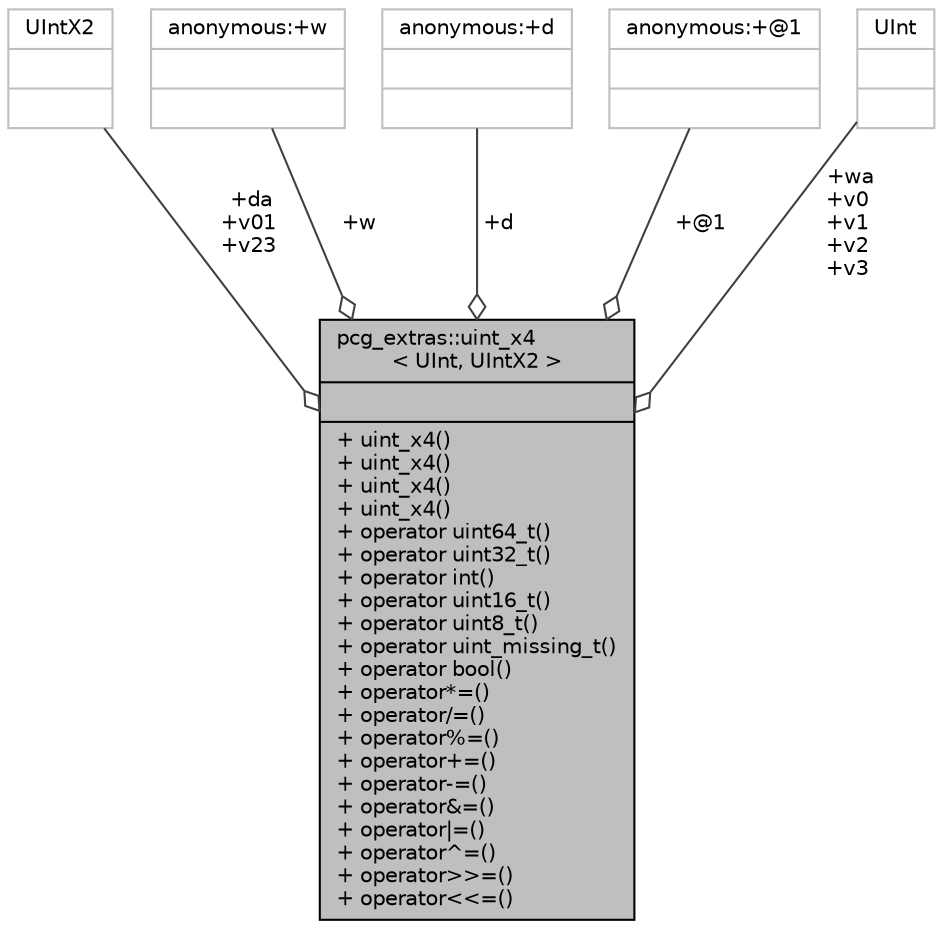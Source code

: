 digraph "pcg_extras::uint_x4&lt; UInt, UIntX2 &gt;"
{
 // LATEX_PDF_SIZE
  edge [fontname="Helvetica",fontsize="10",labelfontname="Helvetica",labelfontsize="10"];
  node [fontname="Helvetica",fontsize="10",shape=record];
  Node1 [label="{pcg_extras::uint_x4\l\< UInt, UIntX2 \>\n||+ uint_x4()\l+ uint_x4()\l+ uint_x4()\l+ uint_x4()\l+ operator uint64_t()\l+ operator uint32_t()\l+ operator int()\l+ operator uint16_t()\l+ operator uint8_t()\l+ operator uint_missing_t()\l+ operator bool()\l+ operator*=()\l+ operator/=()\l+ operator%=()\l+ operator+=()\l+ operator-=()\l+ operator&=()\l+ operator\|=()\l+ operator^=()\l+ operator\>\>=()\l+ operator\<\<=()\l}",height=0.2,width=0.4,color="black", fillcolor="grey75", style="filled", fontcolor="black",tooltip=" "];
  Node2 -> Node1 [color="grey25",fontsize="10",style="solid",label=" +da\n+v01\n+v23" ,arrowhead="odiamond",fontname="Helvetica"];
  Node2 [label="{UIntX2\n||}",height=0.2,width=0.4,color="grey75", fillcolor="white", style="filled",tooltip=" "];
  Node3 -> Node1 [color="grey25",fontsize="10",style="solid",label=" +w" ,arrowhead="odiamond",fontname="Helvetica"];
  Node3 [label="{anonymous:+w\n||}",height=0.2,width=0.4,color="grey75", fillcolor="white", style="filled",tooltip=" "];
  Node4 -> Node1 [color="grey25",fontsize="10",style="solid",label=" +d" ,arrowhead="odiamond",fontname="Helvetica"];
  Node4 [label="{anonymous:+d\n||}",height=0.2,width=0.4,color="grey75", fillcolor="white", style="filled",tooltip=" "];
  Node5 -> Node1 [color="grey25",fontsize="10",style="solid",label=" +@1" ,arrowhead="odiamond",fontname="Helvetica"];
  Node5 [label="{anonymous:+@1\n||}",height=0.2,width=0.4,color="grey75", fillcolor="white", style="filled",tooltip=" "];
  Node6 -> Node1 [color="grey25",fontsize="10",style="solid",label=" +wa\n+v0\n+v1\n+v2\n+v3" ,arrowhead="odiamond",fontname="Helvetica"];
  Node6 [label="{UInt\n||}",height=0.2,width=0.4,color="grey75", fillcolor="white", style="filled",tooltip=" "];
}

